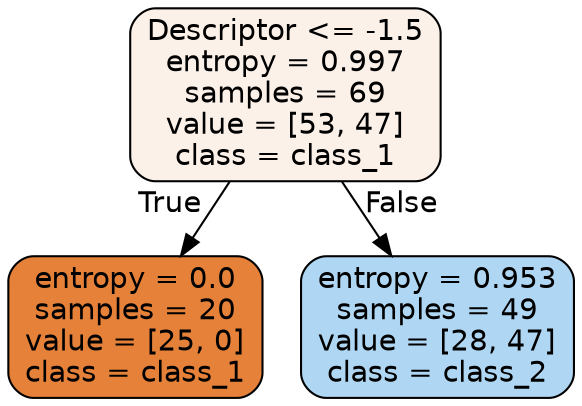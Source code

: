 digraph Tree {
node [shape=box, style="filled, rounded", color="black", fontname="helvetica"] ;
edge [fontname="helvetica"] ;
0 [label="Descriptor <= -1.5\nentropy = 0.997\nsamples = 69\nvalue = [53, 47]\nclass = class_1", fillcolor="#fcf1e9"] ;
1 [label="entropy = 0.0\nsamples = 20\nvalue = [25, 0]\nclass = class_1", fillcolor="#e58139"] ;
0 -> 1 [labeldistance=2.5, labelangle=45, headlabel="True"] ;
2 [label="entropy = 0.953\nsamples = 49\nvalue = [28, 47]\nclass = class_2", fillcolor="#afd7f4"] ;
0 -> 2 [labeldistance=2.5, labelangle=-45, headlabel="False"] ;
}